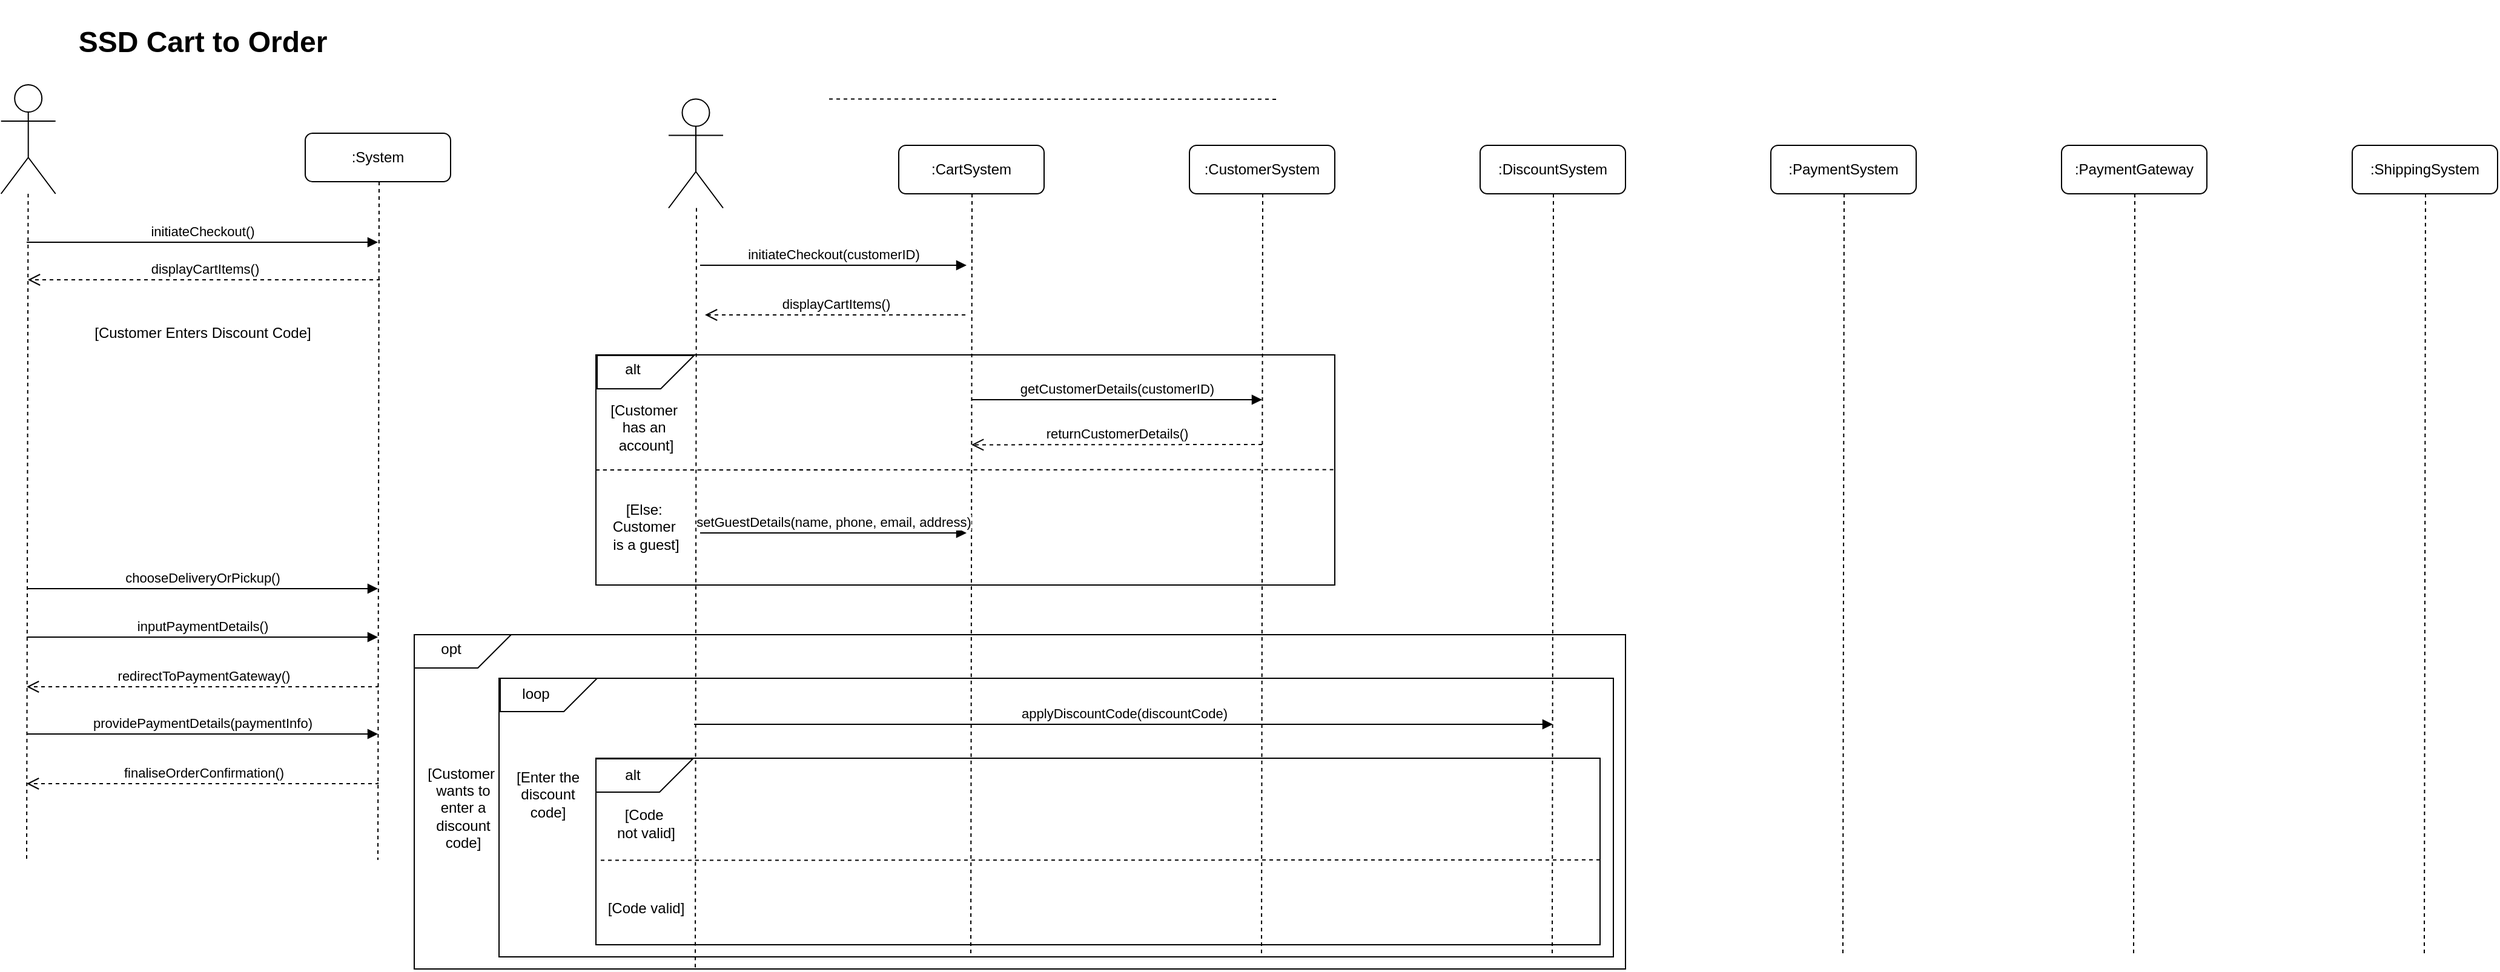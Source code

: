 <mxfile version="22.0.4" type="github">
  <diagram name="Page-1" id="2YBvvXClWsGukQMizWep">
    <mxGraphModel dx="2357" dy="1531" grid="1" gridSize="10" guides="1" tooltips="1" connect="1" arrows="1" fold="1" page="0" pageScale="1" pageWidth="850" pageHeight="1100" math="0" shadow="0">
      <root>
        <mxCell id="0" />
        <mxCell id="1" parent="0" />
        <mxCell id="UjFzhy_l6s42PUagCJql-12" value="" style="rounded=0;whiteSpace=wrap;html=1;movable=1;resizable=1;rotatable=1;deletable=1;editable=1;locked=0;connectable=1;" vertex="1" parent="1">
          <mxGeometry x="400" y="414" width="1000" height="276" as="geometry" />
        </mxCell>
        <mxCell id="UjFzhy_l6s42PUagCJql-9" value="" style="rounded=0;whiteSpace=wrap;html=1;movable=1;resizable=1;rotatable=1;deletable=1;editable=1;locked=0;connectable=1;" vertex="1" parent="1">
          <mxGeometry x="470" y="450" width="920" height="230" as="geometry" />
        </mxCell>
        <mxCell id="C371mnhvRARPkL1Xi44i-13" value="" style="rounded=0;whiteSpace=wrap;html=1;" parent="1" vertex="1">
          <mxGeometry x="550" y="183" width="610" height="190" as="geometry" />
        </mxCell>
        <mxCell id="C371mnhvRARPkL1Xi44i-12" value="" style="rounded=0;whiteSpace=wrap;html=1;" parent="1" vertex="1">
          <mxGeometry x="550" y="516" width="829" height="154" as="geometry" />
        </mxCell>
        <mxCell id="aM9ryv3xv72pqoxQDRHE-7" value="initiateCheckout()" style="html=1;verticalAlign=bottom;endArrow=block;edgeStyle=elbowEdgeStyle;elbow=vertical;curved=0;rounded=0;" parent="1" edge="1">
          <mxGeometry relative="1" as="geometry">
            <mxPoint x="80" y="90" as="sourcePoint" />
            <Array as="points">
              <mxPoint x="180" y="90" />
            </Array>
            <mxPoint x="370" y="90" as="targetPoint" />
          </mxGeometry>
        </mxCell>
        <mxCell id="aM9ryv3xv72pqoxQDRHE-8" value="displayCartItems()" style="html=1;verticalAlign=bottom;endArrow=open;dashed=1;endSize=8;edgeStyle=elbowEdgeStyle;elbow=vertical;curved=0;rounded=0;" parent="1" edge="1">
          <mxGeometry relative="1" as="geometry">
            <mxPoint x="81" y="121" as="targetPoint" />
            <Array as="points">
              <mxPoint x="196" y="121" />
            </Array>
            <mxPoint x="371" y="120" as="sourcePoint" />
            <mxPoint as="offset" />
          </mxGeometry>
        </mxCell>
        <mxCell id="C371mnhvRARPkL1Xi44i-1" value="" style="shape=umlActor;verticalLabelPosition=bottom;verticalAlign=top;html=1;outlineConnect=0;" parent="1" vertex="1">
          <mxGeometry x="58.85" y="-40" width="45" height="90" as="geometry" />
        </mxCell>
        <mxCell id="C371mnhvRARPkL1Xi44i-4" value="" style="endArrow=none;dashed=1;html=1;rounded=0;" parent="1" source="C371mnhvRARPkL1Xi44i-1" edge="1">
          <mxGeometry width="50" height="50" relative="1" as="geometry">
            <mxPoint x="80" y="70" as="sourcePoint" />
            <mxPoint x="80" y="600" as="targetPoint" />
          </mxGeometry>
        </mxCell>
        <mxCell id="C371mnhvRARPkL1Xi44i-7" value=":System" style="rounded=1;whiteSpace=wrap;html=1;" parent="1" vertex="1">
          <mxGeometry x="310" width="120" height="40" as="geometry" />
        </mxCell>
        <mxCell id="C371mnhvRARPkL1Xi44i-8" value="[Customer Enters Discount Code]" style="text;html=1;align=center;verticalAlign=middle;resizable=0;points=[];autosize=1;strokeColor=none;fillColor=none;" parent="1" vertex="1">
          <mxGeometry x="120" y="150" width="210" height="30" as="geometry" />
        </mxCell>
        <mxCell id="C371mnhvRARPkL1Xi44i-5" value="" style="endArrow=none;dashed=1;html=1;rounded=0;" parent="1" edge="1">
          <mxGeometry width="50" height="50" relative="1" as="geometry">
            <mxPoint x="371" y="40" as="sourcePoint" />
            <mxPoint x="370" y="600" as="targetPoint" />
          </mxGeometry>
        </mxCell>
        <mxCell id="C371mnhvRARPkL1Xi44i-14" value="" style="shape=card;whiteSpace=wrap;html=1;rotation=-180;" parent="1" vertex="1">
          <mxGeometry x="551" y="183.5" width="80" height="27.5" as="geometry" />
        </mxCell>
        <mxCell id="C371mnhvRARPkL1Xi44i-10" value="alt" style="text;html=1;align=center;verticalAlign=middle;resizable=0;points=[];autosize=1;strokeColor=none;fillColor=none;" parent="1" vertex="1">
          <mxGeometry x="560" y="180" width="40" height="30" as="geometry" />
        </mxCell>
        <mxCell id="C371mnhvRARPkL1Xi44i-15" value="" style="shape=card;whiteSpace=wrap;html=1;rotation=-180;" parent="1" vertex="1">
          <mxGeometry x="550.01" y="516.5" width="80" height="27.5" as="geometry" />
        </mxCell>
        <mxCell id="C371mnhvRARPkL1Xi44i-16" value="alt" style="text;html=1;align=center;verticalAlign=middle;resizable=0;points=[];autosize=1;strokeColor=none;fillColor=none;" parent="1" vertex="1">
          <mxGeometry x="560" y="515.25" width="40" height="30" as="geometry" />
        </mxCell>
        <mxCell id="C371mnhvRARPkL1Xi44i-20" value="chooseDeliveryOrPickup()" style="html=1;verticalAlign=bottom;endArrow=block;edgeStyle=elbowEdgeStyle;elbow=vertical;curved=0;rounded=0;" parent="1" edge="1">
          <mxGeometry relative="1" as="geometry">
            <mxPoint x="80.01" y="376" as="sourcePoint" />
            <Array as="points">
              <mxPoint x="180.01" y="376" />
            </Array>
            <mxPoint x="370.01" y="376" as="targetPoint" />
          </mxGeometry>
        </mxCell>
        <mxCell id="uFShwiVxVSOBFBsBolgX-3" value="&lt;div&gt;[Code&amp;nbsp;&lt;/div&gt;&lt;div&gt;not valid]&lt;/div&gt;" style="text;html=1;align=center;verticalAlign=middle;resizable=0;points=[];autosize=1;strokeColor=none;fillColor=none;" parent="1" vertex="1">
          <mxGeometry x="556" y="550" width="70" height="40" as="geometry" />
        </mxCell>
        <mxCell id="uFShwiVxVSOBFBsBolgX-6" value="inputPaymentDetails()" style="html=1;verticalAlign=bottom;endArrow=block;edgeStyle=elbowEdgeStyle;elbow=vertical;curved=0;rounded=0;" parent="1" edge="1">
          <mxGeometry relative="1" as="geometry">
            <mxPoint x="80" y="416" as="sourcePoint" />
            <Array as="points">
              <mxPoint x="180" y="416" />
            </Array>
            <mxPoint x="370" y="416" as="targetPoint" />
          </mxGeometry>
        </mxCell>
        <mxCell id="uFShwiVxVSOBFBsBolgX-7" value="redirectToPaymentGateway()" style="html=1;verticalAlign=bottom;endArrow=open;dashed=1;endSize=8;edgeStyle=elbowEdgeStyle;elbow=vertical;curved=0;rounded=0;" parent="1" edge="1">
          <mxGeometry relative="1" as="geometry">
            <mxPoint x="80.01" y="457" as="targetPoint" />
            <Array as="points">
              <mxPoint x="195.01" y="457" />
            </Array>
            <mxPoint x="370.01" y="456" as="sourcePoint" />
            <mxPoint as="offset" />
          </mxGeometry>
        </mxCell>
        <mxCell id="uFShwiVxVSOBFBsBolgX-8" value="providePaymentDetails(paymentInfo)" style="html=1;verticalAlign=bottom;endArrow=block;edgeStyle=elbowEdgeStyle;elbow=vertical;curved=0;rounded=0;" parent="1" edge="1">
          <mxGeometry relative="1" as="geometry">
            <mxPoint x="80.01" y="496" as="sourcePoint" />
            <Array as="points">
              <mxPoint x="180.01" y="496" />
            </Array>
            <mxPoint x="370.01" y="496" as="targetPoint" />
          </mxGeometry>
        </mxCell>
        <mxCell id="uFShwiVxVSOBFBsBolgX-9" value="finaliseOrderConfirmation()" style="html=1;verticalAlign=bottom;endArrow=open;dashed=1;endSize=8;edgeStyle=elbowEdgeStyle;elbow=vertical;curved=0;rounded=0;" parent="1" edge="1">
          <mxGeometry relative="1" as="geometry">
            <mxPoint x="80" y="537" as="targetPoint" />
            <Array as="points">
              <mxPoint x="195" y="537" />
            </Array>
            <mxPoint x="370" y="536" as="sourcePoint" />
            <mxPoint as="offset" />
          </mxGeometry>
        </mxCell>
        <mxCell id="uFShwiVxVSOBFBsBolgX-10" value="&lt;h1&gt;SSD Cart to Order&lt;br&gt;&lt;/h1&gt;" style="text;html=1;align=center;verticalAlign=middle;resizable=0;points=[];autosize=1;strokeColor=none;fillColor=none;" parent="1" vertex="1">
          <mxGeometry x="110.02" y="-110" width="230" height="70" as="geometry" />
        </mxCell>
        <mxCell id="TU8r_UuRpg4zEsMmdXw2-2" value="" style="shape=umlActor;verticalLabelPosition=bottom;verticalAlign=top;html=1;outlineConnect=0;" parent="1" vertex="1">
          <mxGeometry x="610" y="-28.25" width="45" height="90" as="geometry" />
        </mxCell>
        <mxCell id="TU8r_UuRpg4zEsMmdXw2-3" value=":CartSystem" style="rounded=1;whiteSpace=wrap;html=1;" parent="1" vertex="1">
          <mxGeometry x="800" y="10" width="120" height="40" as="geometry" />
        </mxCell>
        <mxCell id="TU8r_UuRpg4zEsMmdXw2-4" value=":DiscountSystem" style="rounded=1;whiteSpace=wrap;html=1;" parent="1" vertex="1">
          <mxGeometry x="1280" y="10" width="120" height="40" as="geometry" />
        </mxCell>
        <mxCell id="TU8r_UuRpg4zEsMmdXw2-5" value=":PaymentSystem" style="rounded=1;whiteSpace=wrap;html=1;" parent="1" vertex="1">
          <mxGeometry x="1520" y="10" width="120" height="40" as="geometry" />
        </mxCell>
        <mxCell id="TU8r_UuRpg4zEsMmdXw2-6" value=":PaymentGateway" style="rounded=1;whiteSpace=wrap;html=1;" parent="1" vertex="1">
          <mxGeometry x="1760" y="10" width="120" height="40" as="geometry" />
        </mxCell>
        <mxCell id="TU8r_UuRpg4zEsMmdXw2-9" value=":ShippingSystem" style="rounded=1;whiteSpace=wrap;html=1;" parent="1" vertex="1">
          <mxGeometry x="2000" y="10" width="120" height="40" as="geometry" />
        </mxCell>
        <mxCell id="TU8r_UuRpg4zEsMmdXw2-10" value="" style="endArrow=none;dashed=1;html=1;rounded=0;" parent="1" edge="1">
          <mxGeometry width="50" height="50" relative="1" as="geometry">
            <mxPoint x="633" y="61.75" as="sourcePoint" />
            <mxPoint x="632" y="690" as="targetPoint" />
          </mxGeometry>
        </mxCell>
        <mxCell id="TU8r_UuRpg4zEsMmdXw2-11" value="" style="endArrow=none;dashed=1;html=1;rounded=0;" parent="1" edge="1">
          <mxGeometry width="50" height="50" relative="1" as="geometry">
            <mxPoint x="860.5" y="50" as="sourcePoint" />
            <mxPoint x="859.5" y="678.25" as="targetPoint" />
          </mxGeometry>
        </mxCell>
        <mxCell id="TU8r_UuRpg4zEsMmdXw2-12" value="" style="endArrow=none;dashed=1;html=1;rounded=0;" parent="1" edge="1">
          <mxGeometry width="50" height="50" relative="1" as="geometry">
            <mxPoint x="1340.5" y="50" as="sourcePoint" />
            <mxPoint x="1339.5" y="678.25" as="targetPoint" />
          </mxGeometry>
        </mxCell>
        <mxCell id="TU8r_UuRpg4zEsMmdXw2-13" value="" style="endArrow=none;dashed=1;html=1;rounded=0;" parent="1" edge="1">
          <mxGeometry width="50" height="50" relative="1" as="geometry">
            <mxPoint x="1580.5" y="50" as="sourcePoint" />
            <mxPoint x="1579.5" y="678.25" as="targetPoint" />
          </mxGeometry>
        </mxCell>
        <mxCell id="TU8r_UuRpg4zEsMmdXw2-14" value="" style="endArrow=none;dashed=1;html=1;rounded=0;" parent="1" edge="1">
          <mxGeometry width="50" height="50" relative="1" as="geometry">
            <mxPoint x="1820.5" y="50" as="sourcePoint" />
            <mxPoint x="1819.5" y="678.25" as="targetPoint" />
          </mxGeometry>
        </mxCell>
        <mxCell id="TU8r_UuRpg4zEsMmdXw2-15" value="" style="endArrow=none;dashed=1;html=1;rounded=0;" parent="1" edge="1">
          <mxGeometry width="50" height="50" relative="1" as="geometry">
            <mxPoint x="2060.5" y="50" as="sourcePoint" />
            <mxPoint x="2059.5" y="678.25" as="targetPoint" />
          </mxGeometry>
        </mxCell>
        <mxCell id="TU8r_UuRpg4zEsMmdXw2-17" value="initiateCheckout(customerID)" style="html=1;verticalAlign=bottom;endArrow=block;edgeStyle=elbowEdgeStyle;elbow=vertical;curved=0;rounded=0;" parent="1" edge="1">
          <mxGeometry relative="1" as="geometry">
            <mxPoint x="636" y="109" as="sourcePoint" />
            <Array as="points">
              <mxPoint x="676" y="109" />
            </Array>
            <mxPoint x="856" y="109" as="targetPoint" />
          </mxGeometry>
        </mxCell>
        <mxCell id="TU8r_UuRpg4zEsMmdXw2-19" value="displayCartItems()" style="html=1;verticalAlign=bottom;endArrow=open;dashed=1;endSize=8;edgeStyle=elbowEdgeStyle;elbow=vertical;curved=0;rounded=0;" parent="1" edge="1">
          <mxGeometry x="0.002" relative="1" as="geometry">
            <mxPoint x="640" y="150" as="targetPoint" />
            <Array as="points">
              <mxPoint x="675" y="150" />
            </Array>
            <mxPoint x="855" y="150" as="sourcePoint" />
            <mxPoint as="offset" />
          </mxGeometry>
        </mxCell>
        <mxCell id="TU8r_UuRpg4zEsMmdXw2-21" value="&lt;div&gt;[Customer&amp;nbsp;&lt;/div&gt;&lt;div&gt;has an&amp;nbsp;&lt;/div&gt;&lt;div&gt;account]&lt;/div&gt;" style="text;html=1;align=center;verticalAlign=middle;resizable=0;points=[];autosize=1;strokeColor=none;fillColor=none;" parent="1" vertex="1">
          <mxGeometry x="551" y="213" width="80" height="60" as="geometry" />
        </mxCell>
        <mxCell id="TU8r_UuRpg4zEsMmdXw2-23" value="" style="endArrow=none;dashed=1;html=1;rounded=0;" parent="1" edge="1" source="C371mnhvRARPkL1Xi44i-13">
          <mxGeometry width="50" height="50" relative="1" as="geometry">
            <mxPoint x="920.002" y="277.95" as="sourcePoint" />
            <mxPoint x="770" y="278" as="targetPoint" />
          </mxGeometry>
        </mxCell>
        <mxCell id="TU8r_UuRpg4zEsMmdXw2-25" value="&lt;div&gt;[Else:&amp;nbsp;&lt;/div&gt;&lt;div&gt;Customer&amp;nbsp;&lt;/div&gt;&lt;div&gt;is a guest]&lt;/div&gt;" style="text;html=1;align=center;verticalAlign=middle;resizable=0;points=[];autosize=1;strokeColor=none;fillColor=none;" parent="1" vertex="1">
          <mxGeometry x="551" y="295" width="80" height="60" as="geometry" />
        </mxCell>
        <mxCell id="UjFzhy_l6s42PUagCJql-1" value="getCustomerDetails(customerID)" style="html=1;verticalAlign=bottom;endArrow=block;edgeStyle=elbowEdgeStyle;elbow=vertical;curved=0;rounded=0;" edge="1" parent="1">
          <mxGeometry relative="1" as="geometry">
            <mxPoint x="860" y="220" as="sourcePoint" />
            <Array as="points" />
            <mxPoint x="1100" y="220" as="targetPoint" />
            <mxPoint as="offset" />
          </mxGeometry>
        </mxCell>
        <mxCell id="UjFzhy_l6s42PUagCJql-2" value=":CustomerSystem" style="rounded=1;whiteSpace=wrap;html=1;" vertex="1" parent="1">
          <mxGeometry x="1040" y="10" width="120" height="40" as="geometry" />
        </mxCell>
        <mxCell id="UjFzhy_l6s42PUagCJql-3" value="" style="endArrow=none;dashed=1;html=1;rounded=0;" edge="1" parent="1">
          <mxGeometry width="50" height="50" relative="1" as="geometry">
            <mxPoint x="1100.5" y="50" as="sourcePoint" />
            <mxPoint x="1099.5" y="678.25" as="targetPoint" />
          </mxGeometry>
        </mxCell>
        <mxCell id="UjFzhy_l6s42PUagCJql-4" value="" style="endArrow=none;dashed=1;html=1;rounded=0;entryX=0.001;entryY=0.546;entryDx=0;entryDy=0;entryPerimeter=0;exitX=1.002;exitY=0.547;exitDx=0;exitDy=0;exitPerimeter=0;" edge="1" parent="1">
          <mxGeometry width="50" height="50" relative="1" as="geometry">
            <mxPoint x="1111.522" y="-28.06" as="sourcePoint" />
            <mxPoint x="740.001" y="-28.25" as="targetPoint" />
          </mxGeometry>
        </mxCell>
        <mxCell id="UjFzhy_l6s42PUagCJql-5" value="" style="endArrow=none;dashed=1;html=1;rounded=0;entryX=0;entryY=0.5;entryDx=0;entryDy=0;" edge="1" parent="1" target="C371mnhvRARPkL1Xi44i-13">
          <mxGeometry width="50" height="50" relative="1" as="geometry">
            <mxPoint x="1158.85" y="277.72" as="sourcePoint" />
            <mxPoint x="548.85" y="277.72" as="targetPoint" />
          </mxGeometry>
        </mxCell>
        <mxCell id="UjFzhy_l6s42PUagCJql-6" value="returnCustomerDetails()" style="html=1;verticalAlign=bottom;endArrow=open;dashed=1;endSize=8;edgeStyle=elbowEdgeStyle;elbow=vertical;curved=0;rounded=0;" edge="1" parent="1">
          <mxGeometry x="0.002" relative="1" as="geometry">
            <mxPoint x="860" y="257" as="targetPoint" />
            <Array as="points">
              <mxPoint x="675" y="257.22" />
            </Array>
            <mxPoint x="1100" y="257" as="sourcePoint" />
            <mxPoint as="offset" />
          </mxGeometry>
        </mxCell>
        <mxCell id="UjFzhy_l6s42PUagCJql-8" value="setGuestDetails(name, phone, email, address)" style="html=1;verticalAlign=bottom;endArrow=block;edgeStyle=elbowEdgeStyle;elbow=vertical;curved=0;rounded=0;" edge="1" parent="1">
          <mxGeometry relative="1" as="geometry">
            <mxPoint x="636" y="330" as="sourcePoint" />
            <Array as="points">
              <mxPoint x="676" y="330" />
            </Array>
            <mxPoint x="856" y="330" as="targetPoint" />
          </mxGeometry>
        </mxCell>
        <mxCell id="UjFzhy_l6s42PUagCJql-10" value="" style="shape=card;whiteSpace=wrap;html=1;rotation=-180;" vertex="1" parent="1">
          <mxGeometry x="471" y="450" width="80" height="27.5" as="geometry" />
        </mxCell>
        <mxCell id="UjFzhy_l6s42PUagCJql-14" value="" style="shape=card;whiteSpace=wrap;html=1;rotation=-180;" vertex="1" parent="1">
          <mxGeometry x="400" y="414" width="80" height="27.5" as="geometry" />
        </mxCell>
        <mxCell id="UjFzhy_l6s42PUagCJql-15" value="&lt;div&gt;[Customer&amp;nbsp;&lt;/div&gt;wants to &lt;br&gt;enter a&lt;br&gt;discount&lt;br&gt;code]" style="text;html=1;align=center;verticalAlign=middle;resizable=0;points=[];autosize=1;strokeColor=none;fillColor=none;" vertex="1" parent="1">
          <mxGeometry x="400" y="512" width="80" height="90" as="geometry" />
        </mxCell>
        <mxCell id="UjFzhy_l6s42PUagCJql-16" value="opt" style="text;html=1;align=center;verticalAlign=middle;resizable=0;points=[];autosize=1;strokeColor=none;fillColor=none;" vertex="1" parent="1">
          <mxGeometry x="410" y="411" width="40" height="30" as="geometry" />
        </mxCell>
        <mxCell id="UjFzhy_l6s42PUagCJql-17" value="loop" style="text;html=1;align=center;verticalAlign=middle;resizable=0;points=[];autosize=1;strokeColor=none;fillColor=none;" vertex="1" parent="1">
          <mxGeometry x="475" y="447.5" width="50" height="30" as="geometry" />
        </mxCell>
        <mxCell id="UjFzhy_l6s42PUagCJql-19" value="&lt;div&gt;[Enter the&lt;br&gt;discount&lt;br&gt;code]&lt;/div&gt;" style="text;html=1;align=center;verticalAlign=middle;resizable=0;points=[];autosize=1;strokeColor=none;fillColor=none;" vertex="1" parent="1">
          <mxGeometry x="470" y="516" width="80" height="60" as="geometry" />
        </mxCell>
        <mxCell id="UjFzhy_l6s42PUagCJql-21" value="applyDiscountCode(discountCode)" style="html=1;verticalAlign=bottom;endArrow=block;edgeStyle=elbowEdgeStyle;elbow=vertical;curved=0;rounded=0;" edge="1" parent="1">
          <mxGeometry relative="1" as="geometry">
            <mxPoint x="631" y="488.0" as="sourcePoint" />
            <Array as="points">
              <mxPoint x="731" y="488.0" />
            </Array>
            <mxPoint x="1340" y="488" as="targetPoint" />
          </mxGeometry>
        </mxCell>
        <mxCell id="UjFzhy_l6s42PUagCJql-23" value="" style="endArrow=none;dashed=1;html=1;rounded=0;entryX=0;entryY=0.5;entryDx=0;entryDy=0;exitX=1;exitY=0.545;exitDx=0;exitDy=0;exitPerimeter=0;" edge="1" parent="1" source="C371mnhvRARPkL1Xi44i-12">
          <mxGeometry width="50" height="50" relative="1" as="geometry">
            <mxPoint x="1160" y="600" as="sourcePoint" />
            <mxPoint x="551.15" y="600.28" as="targetPoint" />
          </mxGeometry>
        </mxCell>
        <mxCell id="UjFzhy_l6s42PUagCJql-24" value="&lt;div&gt;[Code valid]&lt;/div&gt;" style="text;html=1;align=center;verticalAlign=middle;resizable=0;points=[];autosize=1;strokeColor=none;fillColor=none;" vertex="1" parent="1">
          <mxGeometry x="546" y="625" width="90" height="30" as="geometry" />
        </mxCell>
      </root>
    </mxGraphModel>
  </diagram>
</mxfile>
